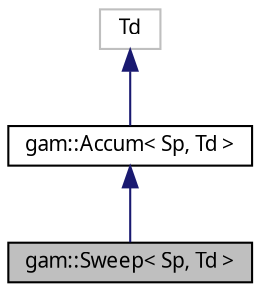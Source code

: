 digraph "gam::Sweep&lt; Sp, Td &gt;"
{
 // LATEX_PDF_SIZE
  bgcolor="transparent";
  edge [fontname="FreeSans.ttf",fontsize="10",labelfontname="FreeSans.ttf",labelfontsize="10"];
  node [fontname="FreeSans.ttf",fontsize="10",shape=record];
  Node1 [label="gam::Sweep\< Sp, Td \>",height=0.2,width=0.4,color="black", fillcolor="grey75", style="filled", fontcolor="black",tooltip="Linear sweep in interval [0,1)"];
  Node2 -> Node1 [dir="back",color="midnightblue",fontsize="10",style="solid",fontname="FreeSans.ttf"];
  Node2 [label="gam::Accum\< Sp, Td \>",height=0.2,width=0.4,color="black",URL="$classgam_1_1_accum.html",tooltip="Fixed-point phase accumulator."];
  Node3 -> Node2 [dir="back",color="midnightblue",fontsize="10",style="solid",fontname="FreeSans.ttf"];
  Node3 [label="Td",height=0.2,width=0.4,color="grey75",tooltip=" "];
}
